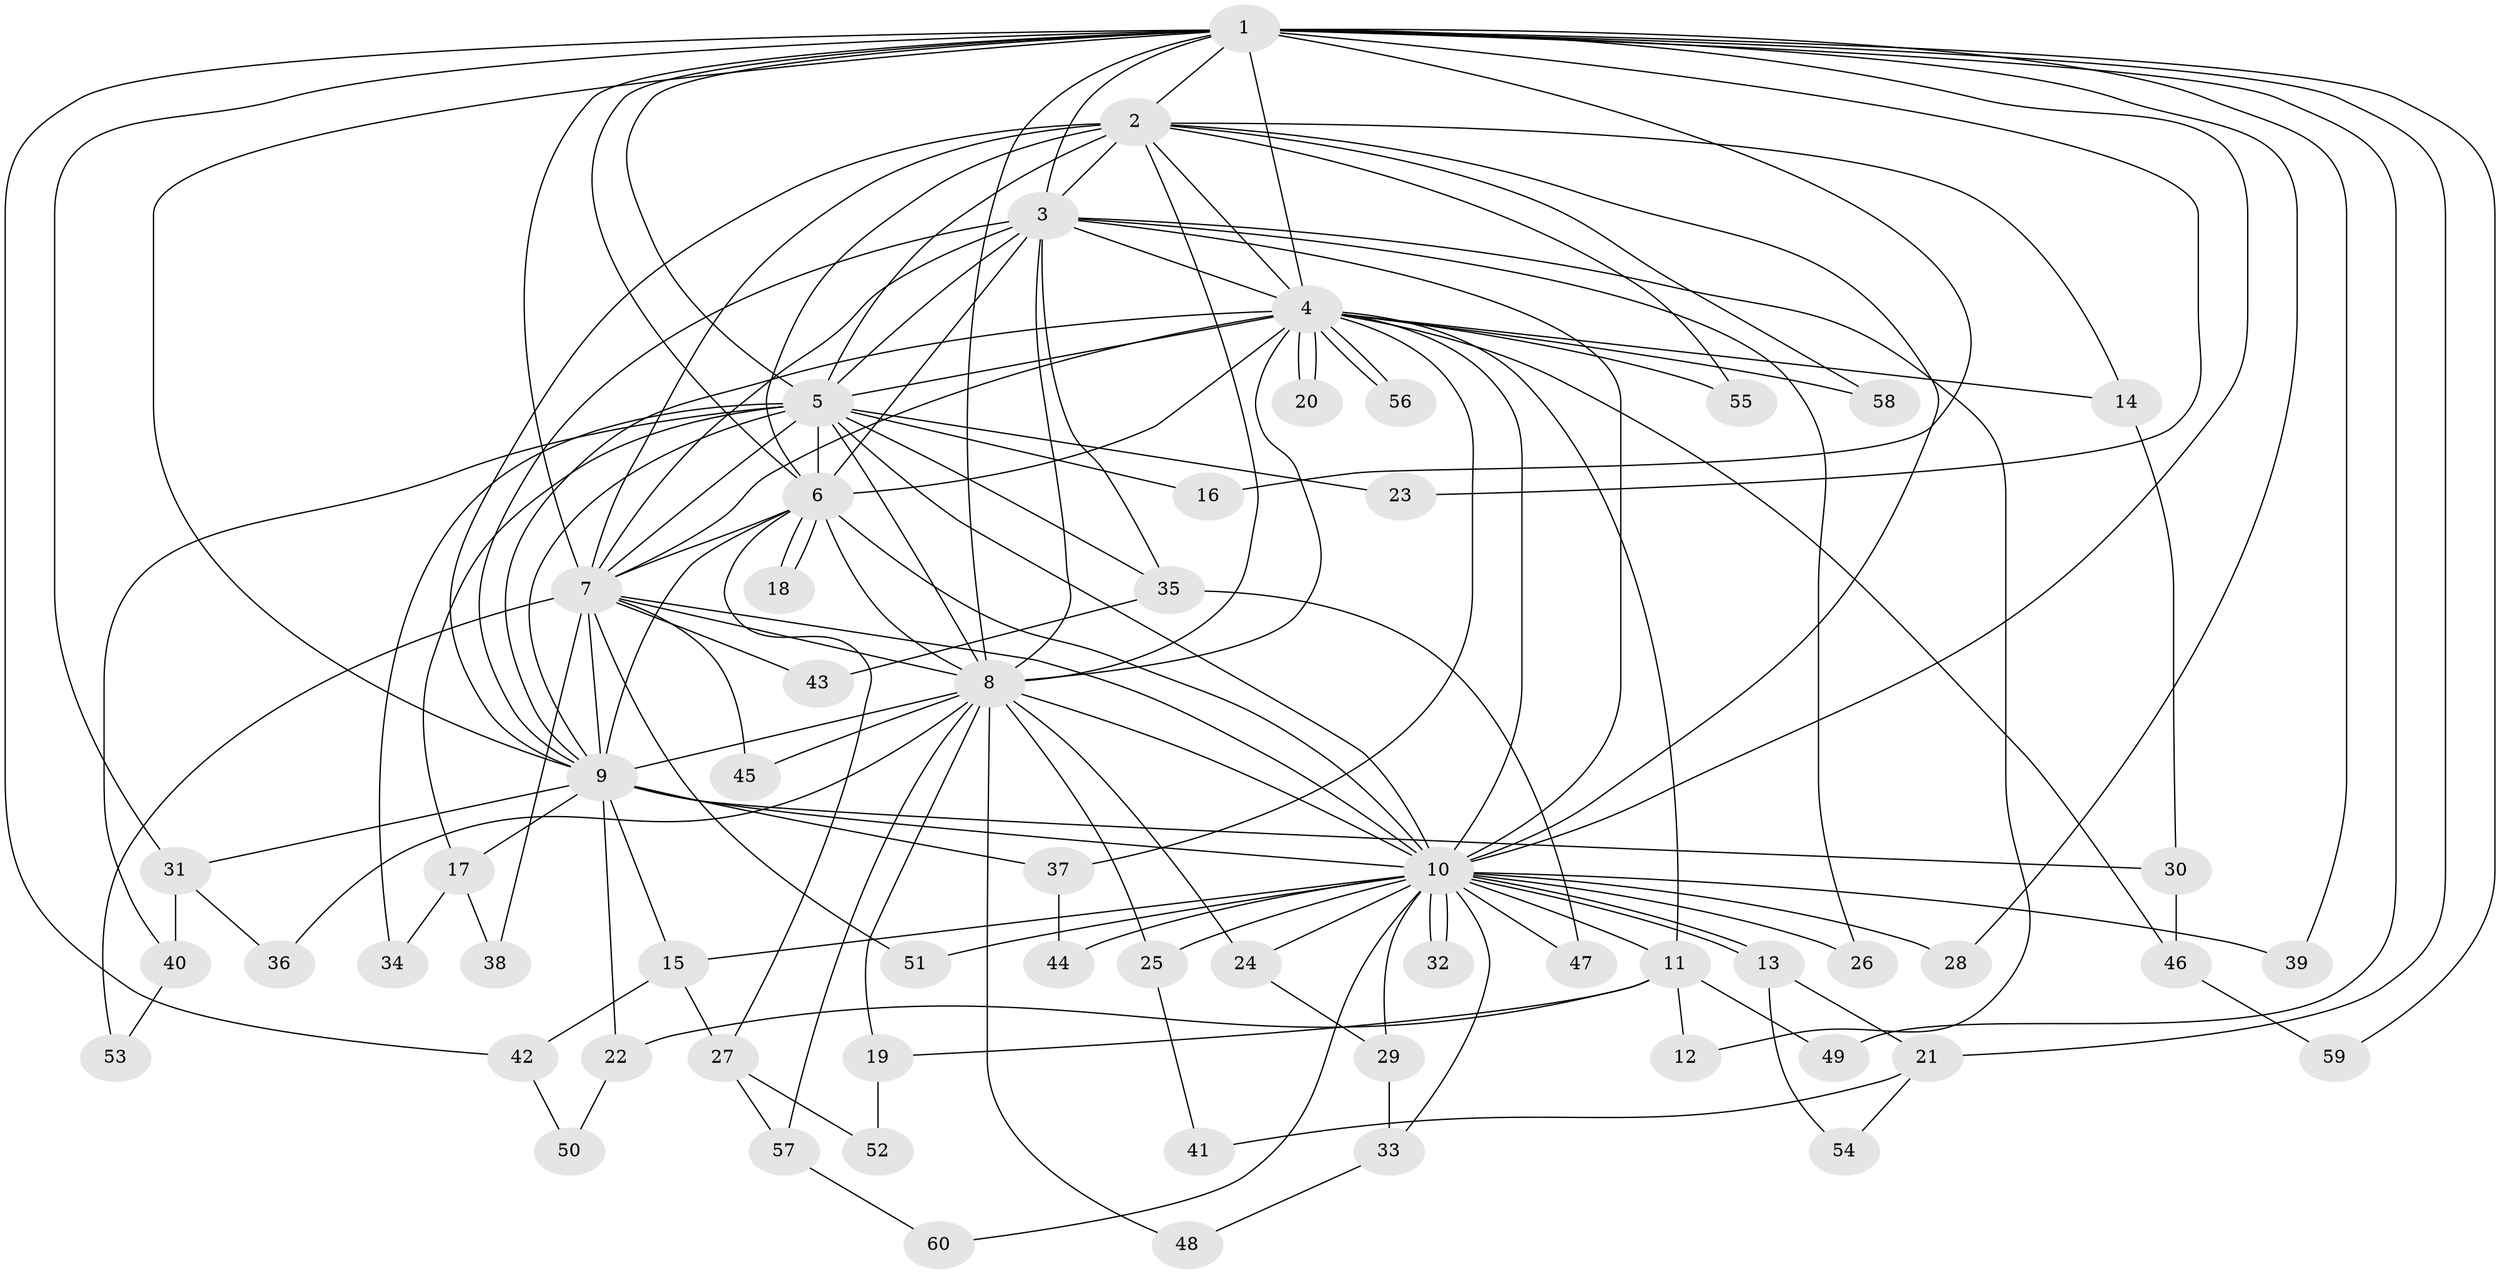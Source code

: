 // Generated by graph-tools (version 1.1) at 2025/34/03/09/25 02:34:56]
// undirected, 60 vertices, 145 edges
graph export_dot {
graph [start="1"]
  node [color=gray90,style=filled];
  1;
  2;
  3;
  4;
  5;
  6;
  7;
  8;
  9;
  10;
  11;
  12;
  13;
  14;
  15;
  16;
  17;
  18;
  19;
  20;
  21;
  22;
  23;
  24;
  25;
  26;
  27;
  28;
  29;
  30;
  31;
  32;
  33;
  34;
  35;
  36;
  37;
  38;
  39;
  40;
  41;
  42;
  43;
  44;
  45;
  46;
  47;
  48;
  49;
  50;
  51;
  52;
  53;
  54;
  55;
  56;
  57;
  58;
  59;
  60;
  1 -- 2;
  1 -- 3;
  1 -- 4;
  1 -- 5;
  1 -- 6;
  1 -- 7;
  1 -- 8;
  1 -- 9;
  1 -- 10;
  1 -- 16;
  1 -- 21;
  1 -- 23;
  1 -- 28;
  1 -- 31;
  1 -- 39;
  1 -- 42;
  1 -- 49;
  1 -- 59;
  2 -- 3;
  2 -- 4;
  2 -- 5;
  2 -- 6;
  2 -- 7;
  2 -- 8;
  2 -- 9;
  2 -- 10;
  2 -- 14;
  2 -- 55;
  2 -- 58;
  3 -- 4;
  3 -- 5;
  3 -- 6;
  3 -- 7;
  3 -- 8;
  3 -- 9;
  3 -- 10;
  3 -- 12;
  3 -- 26;
  3 -- 35;
  4 -- 5;
  4 -- 6;
  4 -- 7;
  4 -- 8;
  4 -- 9;
  4 -- 10;
  4 -- 11;
  4 -- 14;
  4 -- 20;
  4 -- 20;
  4 -- 37;
  4 -- 46;
  4 -- 55;
  4 -- 56;
  4 -- 56;
  4 -- 58;
  5 -- 6;
  5 -- 7;
  5 -- 8;
  5 -- 9;
  5 -- 10;
  5 -- 16;
  5 -- 17;
  5 -- 23;
  5 -- 34;
  5 -- 35;
  5 -- 40;
  6 -- 7;
  6 -- 8;
  6 -- 9;
  6 -- 10;
  6 -- 18;
  6 -- 18;
  6 -- 27;
  7 -- 8;
  7 -- 9;
  7 -- 10;
  7 -- 38;
  7 -- 43;
  7 -- 45;
  7 -- 51;
  7 -- 53;
  8 -- 9;
  8 -- 10;
  8 -- 19;
  8 -- 24;
  8 -- 25;
  8 -- 36;
  8 -- 45;
  8 -- 48;
  8 -- 57;
  9 -- 10;
  9 -- 15;
  9 -- 17;
  9 -- 22;
  9 -- 30;
  9 -- 31;
  9 -- 37;
  10 -- 11;
  10 -- 13;
  10 -- 13;
  10 -- 15;
  10 -- 24;
  10 -- 25;
  10 -- 26;
  10 -- 28;
  10 -- 29;
  10 -- 32;
  10 -- 32;
  10 -- 33;
  10 -- 39;
  10 -- 44;
  10 -- 47;
  10 -- 51;
  10 -- 60;
  11 -- 12;
  11 -- 19;
  11 -- 22;
  11 -- 49;
  13 -- 21;
  13 -- 54;
  14 -- 30;
  15 -- 27;
  15 -- 42;
  17 -- 34;
  17 -- 38;
  19 -- 52;
  21 -- 41;
  21 -- 54;
  22 -- 50;
  24 -- 29;
  25 -- 41;
  27 -- 52;
  27 -- 57;
  29 -- 33;
  30 -- 46;
  31 -- 36;
  31 -- 40;
  33 -- 48;
  35 -- 43;
  35 -- 47;
  37 -- 44;
  40 -- 53;
  42 -- 50;
  46 -- 59;
  57 -- 60;
}
